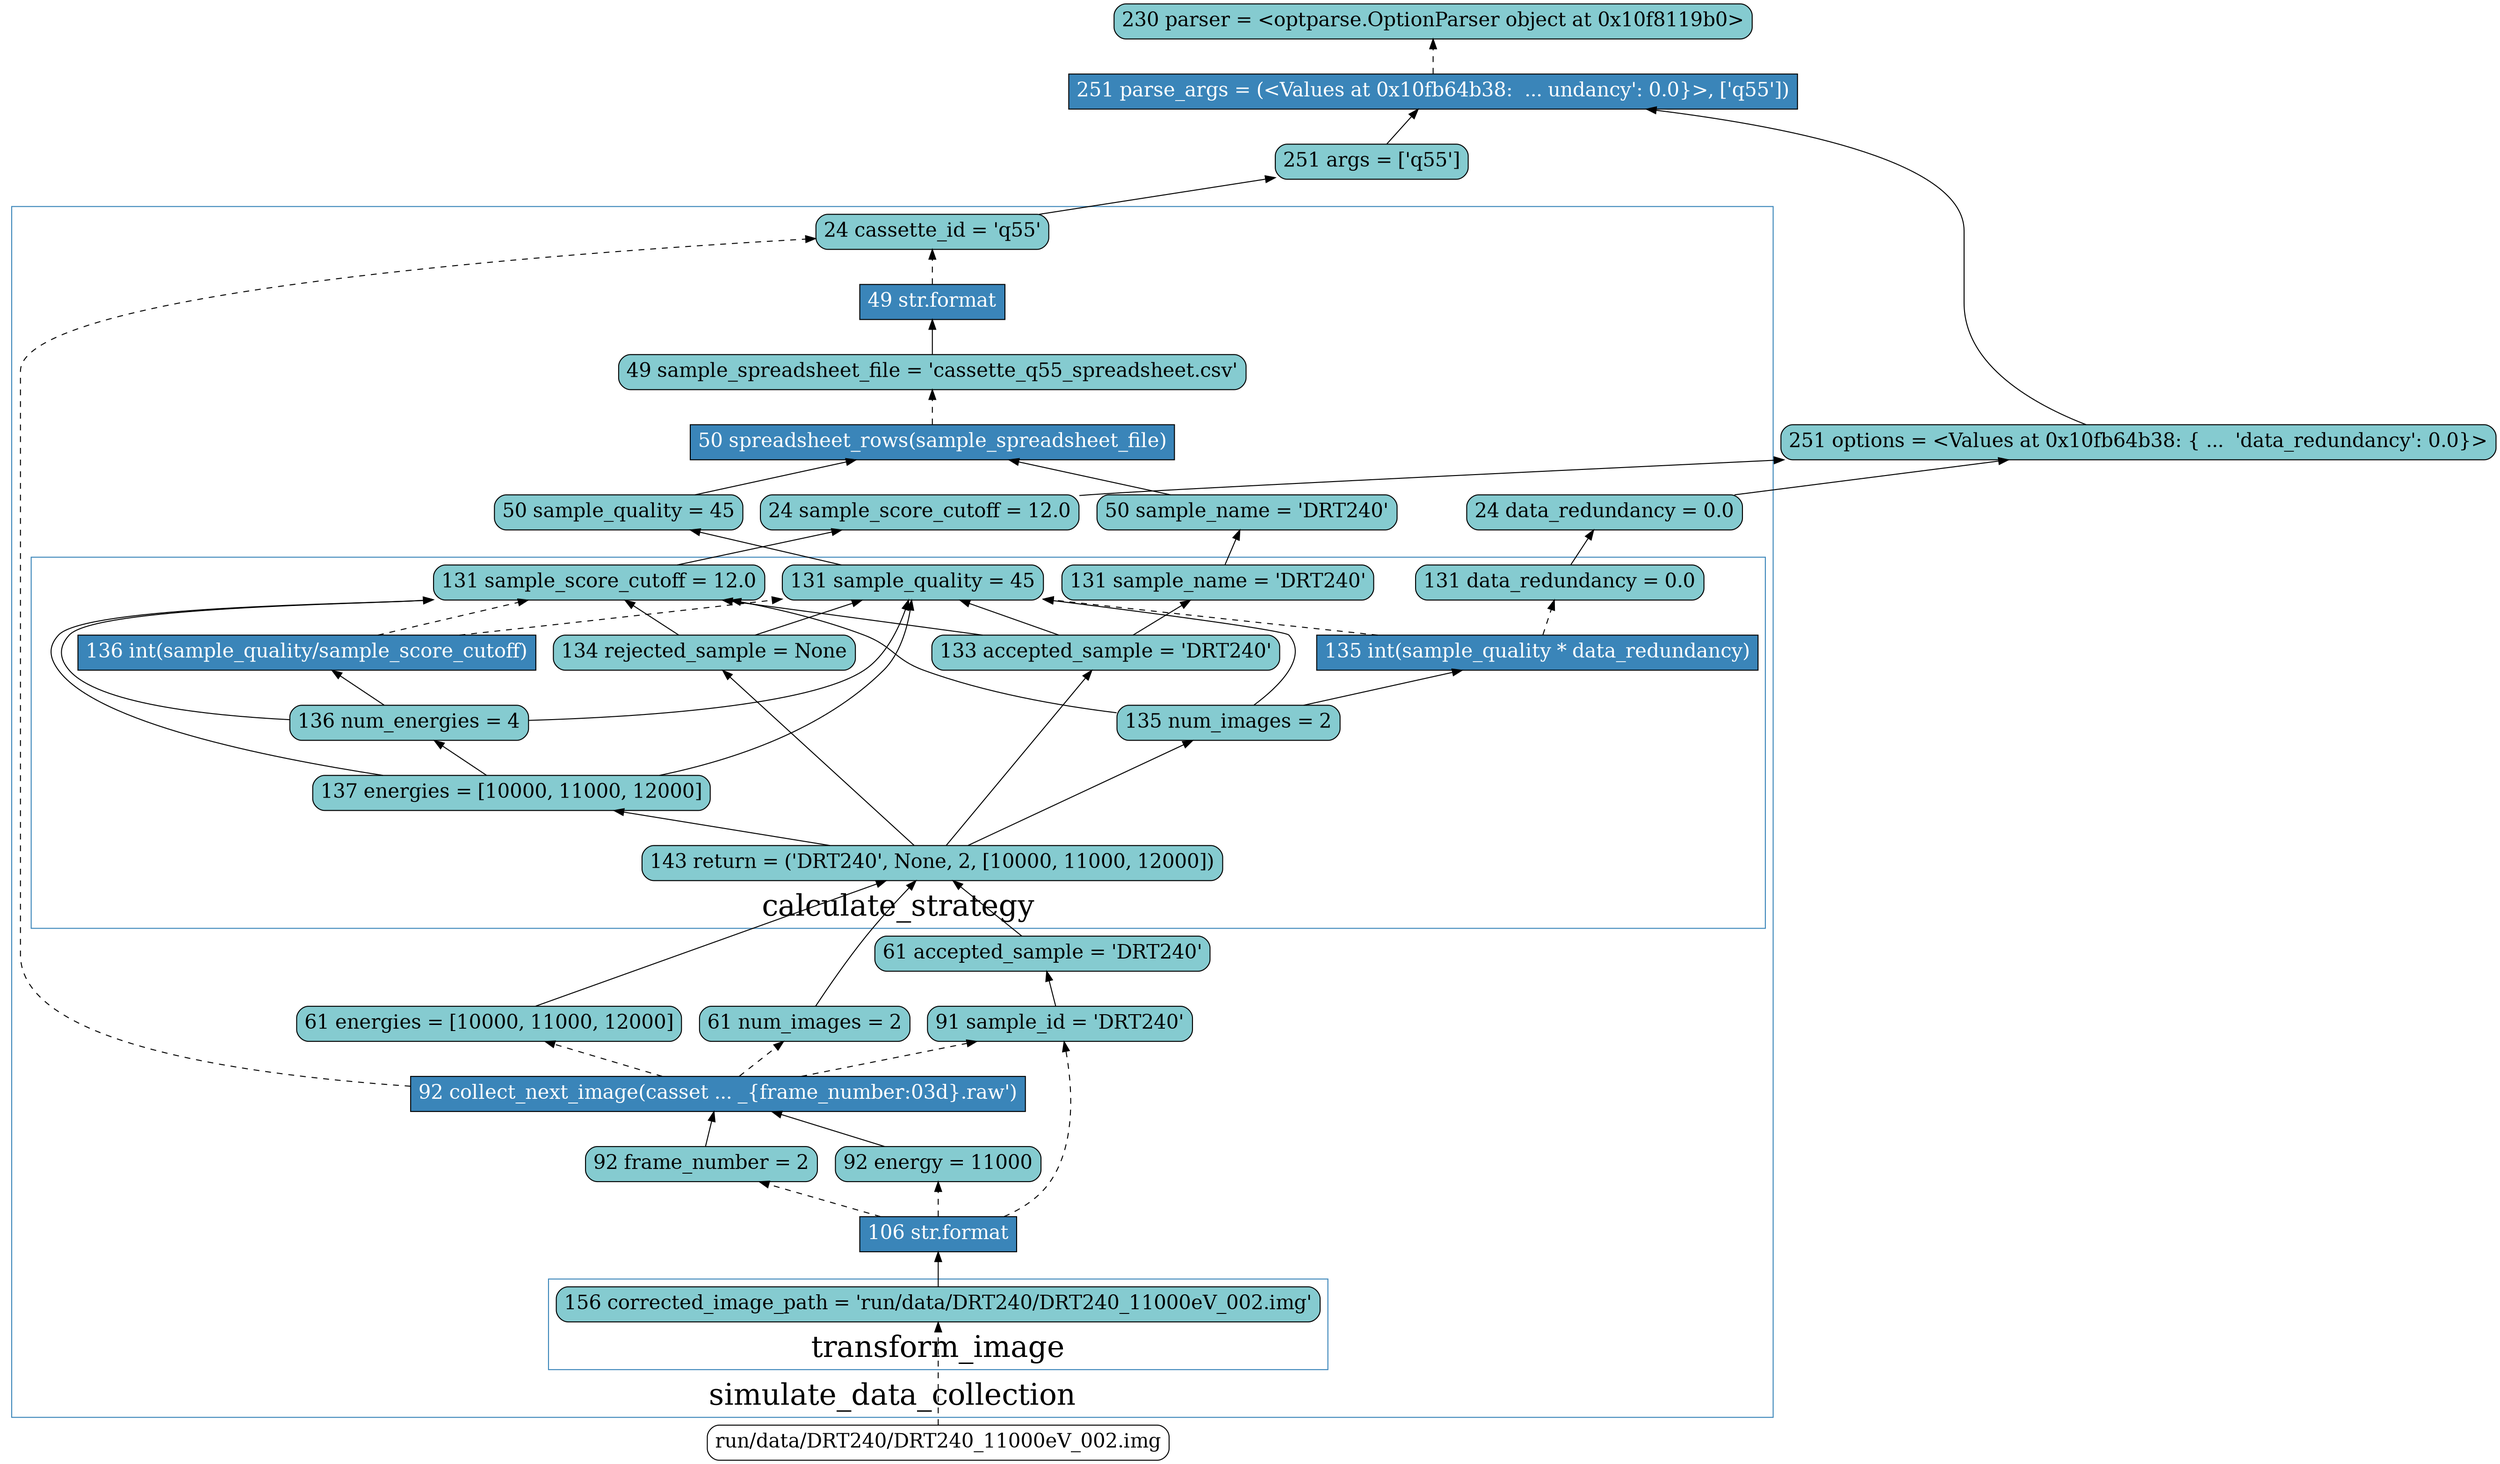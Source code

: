 digraph dependency {
    rankdir=BT;
    node[fontsize=20]
    subgraph cluster_3  {
        color="#3A85B9";
        fontsize=30;
        label = "module.__build_class__";
        subgraph cluster_4  {
            color="#3A85B9";
            fontsize=30;
            label = "run_logger";
        }
    }
    subgraph cluster_5  {
        color="#3A85B9";
        fontsize=30;
        label = "module.__build_class__";
        subgraph cluster_6  {
            color="#3A85B9";
            fontsize=30;
            label = "new_image_file";
        }
    }
    v_1_56 [label="230 parser = <optparse.OptionParser object at 0x10f8119b0>" fillcolor="#85CBD0" fontcolor="black" shape="box" style="rounded,filled"];
    v_1_72 [label="251 parse_args = (<Values at 0x10fb64b38:  ... undancy': 0.0}>, ['q55'])" fillcolor="#3A85B9" fontcolor="white" shape="box" style="filled"];
    v_1_73 [label="251 args = ['q55']" fillcolor="#85CBD0" fontcolor="black" shape="box" style="rounded,filled"];
    v_1_74 [label="251 options = <Values at 0x10fb64b38: { ...  'data_redundancy': 0.0}>" fillcolor="#85CBD0" fontcolor="black" shape="box" style="rounded,filled"];
    subgraph cluster_14  {
        color="#3A85B9";
        fontsize=30;
        label = "simulate_data_collection";
        v_14_80 [label="24 cassette_id = 'q55'" fillcolor="#85CBD0" fontcolor="black" shape="box" style="rounded,filled"];
        v_14_81 [label="24 sample_score_cutoff = 12.0" fillcolor="#85CBD0" fontcolor="black" shape="box" style="rounded,filled"];
        v_14_82 [label="24 data_redundancy = 0.0" fillcolor="#85CBD0" fontcolor="black" shape="box" style="rounded,filled"];
        v_14_80 [label="24 cassette_id = 'q55'" fillcolor="#85CBD0" fontcolor="black" shape="box" style="rounded,filled"];
        v_14_81 [label="24 sample_score_cutoff = 12.0" fillcolor="#85CBD0" fontcolor="black" shape="box" style="rounded,filled"];
        v_14_82 [label="24 data_redundancy = 0.0" fillcolor="#85CBD0" fontcolor="black" shape="box" style="rounded,filled"];
        subgraph cluster_22  {
            color="#3A85B9";
            fontsize=30;
            label = "__init__";
        }
        subgraph cluster_25  {
            color="#3A85B9";
            fontsize=30;
            label = "write";
        }
        subgraph cluster_32  {
            color="#3A85B9";
            fontsize=30;
            label = "write";
        }
        v_14_197 [label="49 str.format" fillcolor="#3A85B9" fontcolor="white" shape="box" style="filled"];
        v_14_198 [label="49 sample_spreadsheet_file = 'cassette_q55_spreadsheet.csv'" fillcolor="#85CBD0" fontcolor="black" shape="box" style="rounded,filled"];
        v_14_219 [label="50 spreadsheet_rows(sample_spreadsheet_file)" fillcolor="#3A85B9" fontcolor="white" shape="box" style="filled"];
        subgraph cluster_46  {
            color="#3A85B9";
            fontsize=30;
            label = "write";
        }
        subgraph cluster_53  {
            color="#3A85B9";
            fontsize=30;
            label = "calculate_strategy";
        }
        subgraph cluster_55  {
            color="#3A85B9";
            fontsize=30;
            label = "write";
        }
        subgraph cluster_68  {
            color="#3A85B9";
            fontsize=30;
            label = "write";
        }
        v_14_361 [label="50 sample_name = 'DRT240'" fillcolor="#85CBD0" fontcolor="black" shape="box" style="rounded,filled"];
        v_14_362 [label="50 sample_quality = 45" fillcolor="#85CBD0" fontcolor="black" shape="box" style="rounded,filled"];
        subgraph cluster_75  {
            color="#3A85B9";
            fontsize=30;
            label = "calculate_strategy";
            v_75_377 [label="143 return = ('DRT240', None, 2, [10000, 11000, 12000])" fillcolor="#85CBD0" fontcolor="black" shape="box" style="rounded,filled"];
            v_75_363 [label="131 sample_name = 'DRT240'" fillcolor="#85CBD0" fontcolor="black" shape="box" style="rounded,filled"];
            v_75_364 [label="131 sample_quality = 45" fillcolor="#85CBD0" fontcolor="black" shape="box" style="rounded,filled"];
            v_75_365 [label="131 sample_score_cutoff = 12.0" fillcolor="#85CBD0" fontcolor="black" shape="box" style="rounded,filled"];
            v_75_366 [label="131 data_redundancy = 0.0" fillcolor="#85CBD0" fontcolor="black" shape="box" style="rounded,filled"];
            v_75_363 [label="131 sample_name = 'DRT240'" fillcolor="#85CBD0" fontcolor="black" shape="box" style="rounded,filled"];
            v_75_364 [label="131 sample_quality = 45" fillcolor="#85CBD0" fontcolor="black" shape="box" style="rounded,filled"];
            v_75_365 [label="131 sample_score_cutoff = 12.0" fillcolor="#85CBD0" fontcolor="black" shape="box" style="rounded,filled"];
            v_75_366 [label="131 data_redundancy = 0.0" fillcolor="#85CBD0" fontcolor="black" shape="box" style="rounded,filled"];
            v_75_368 [label="133 accepted_sample = 'DRT240'" fillcolor="#85CBD0" fontcolor="black" shape="box" style="rounded,filled"];
            v_75_369 [label="134 rejected_sample = None" fillcolor="#85CBD0" fontcolor="black" shape="box" style="rounded,filled"];
            v_75_370 [label="135 int(sample_quality * data_redundancy)" fillcolor="#3A85B9" fontcolor="white" shape="box" style="filled"];
            v_75_372 [label="135 num_images = 2" fillcolor="#85CBD0" fontcolor="black" shape="box" style="rounded,filled"];
            v_75_373 [label="136 num_energies = 4" fillcolor="#85CBD0" fontcolor="black" shape="box" style="rounded,filled"];
            v_75_374 [label="136 int(sample_quality/sample_score_cutoff)" fillcolor="#3A85B9" fontcolor="white" shape="box" style="filled"];
            v_75_376 [label="137 energies = [10000, 11000, 12000]" fillcolor="#85CBD0" fontcolor="black" shape="box" style="rounded,filled"];
            v_75_377 [label="143 return = ('DRT240', None, 2, [10000, 11000, 12000])" fillcolor="#85CBD0" fontcolor="black" shape="box" style="rounded,filled"];
        }
        v_14_380 [label="61 accepted_sample = 'DRT240'" fillcolor="#85CBD0" fontcolor="black" shape="box" style="rounded,filled"];
        v_14_381 [label="61 energies = [10000, 11000, 12000]" fillcolor="#85CBD0" fontcolor="black" shape="box" style="rounded,filled"];
        v_14_382 [label="61 num_images = 2" fillcolor="#85CBD0" fontcolor="black" shape="box" style="rounded,filled"];
        subgraph cluster_77  {
            color="#3A85B9";
            fontsize=30;
            label = "write";
        }
        v_14_417 [label="91 sample_id = 'DRT240'" fillcolor="#85CBD0" fontcolor="black" shape="box" style="rounded,filled"];
        v_14_453 [label="92 collect_next_image(casset ... _{frame_number:03d}.raw')" fillcolor="#3A85B9" fontcolor="white" shape="box" style="filled"];
        subgraph cluster_94  {
            color="#3A85B9";
            fontsize=30;
            label = "write";
        }
        subgraph cluster_102  {
            color="#3A85B9";
            fontsize=30;
            label = "transform_image";
        }
        subgraph cluster_131  {
            color="#3A85B9";
            fontsize=30;
            label = "write";
        }
        subgraph cluster_151  {
            color="#3A85B9";
            fontsize=30;
            label = "write";
        }
        subgraph cluster_159  {
            color="#3A85B9";
            fontsize=30;
            label = "transform_image";
        }
        subgraph cluster_188  {
            color="#3A85B9";
            fontsize=30;
            label = "write";
        }
        subgraph cluster_208  {
            color="#3A85B9";
            fontsize=30;
            label = "write";
        }
        subgraph cluster_216  {
            color="#3A85B9";
            fontsize=30;
            label = "transform_image";
        }
        subgraph cluster_245  {
            color="#3A85B9";
            fontsize=30;
            label = "write";
        }
        subgraph cluster_265  {
            color="#3A85B9";
            fontsize=30;
            label = "write";
        }
        v_14_1511 [label="92 energy = 11000" fillcolor="#85CBD0" fontcolor="black" shape="box" style="rounded,filled"];
        v_14_1512 [label="92 frame_number = 2" fillcolor="#85CBD0" fontcolor="black" shape="box" style="rounded,filled"];
        v_14_1517 [label="106 str.format" fillcolor="#3A85B9" fontcolor="white" shape="box" style="filled"];
        subgraph cluster_273  {
            color="#3A85B9";
            fontsize=30;
            label = "transform_image";
            v_273_1519 [label="156 corrected_image_path = 'run/data/DRT240/DRT240_11000eV_002.img'" fillcolor="#85CBD0" fontcolor="black" shape="box" style="rounded,filled"];
            v_273_1519 [label="156 corrected_image_path = 'run/data/DRT240/DRT240_11000eV_002.img'" fillcolor="#85CBD0" fontcolor="black" shape="box" style="rounded,filled"];
        }
        subgraph cluster_302  {
            color="#3A85B9";
            fontsize=30;
            label = "write";
        }
        subgraph cluster_322  {
            color="#3A85B9";
            fontsize=30;
            label = "write";
        }
        subgraph cluster_330  {
            color="#3A85B9";
            fontsize=30;
            label = "transform_image";
        }
        subgraph cluster_359  {
            color="#3A85B9";
            fontsize=30;
            label = "write";
        }
        subgraph cluster_379  {
            color="#3A85B9";
            fontsize=30;
            label = "write";
        }
        subgraph cluster_387  {
            color="#3A85B9";
            fontsize=30;
            label = "transform_image";
        }
        subgraph cluster_416  {
            color="#3A85B9";
            fontsize=30;
            label = "write";
        }
        subgraph cluster_426  {
            color="#3A85B9";
            fontsize=30;
            label = "collect_next_image";
        }
        subgraph cluster_430  {
            color="#3A85B9";
            fontsize=30;
            label = "write";
        }
        subgraph cluster_437  {
            color="#3A85B9";
            fontsize=30;
            label = "calculate_strategy";
        }
        subgraph cluster_439  {
            color="#3A85B9";
            fontsize=30;
            label = "write";
        }
        subgraph cluster_456  {
            color="#3A85B9";
            fontsize=30;
            label = "write";
        }
        subgraph cluster_464  {
            color="#3A85B9";
            fontsize=30;
            label = "transform_image";
        }
        subgraph cluster_493  {
            color="#3A85B9";
            fontsize=30;
            label = "write";
        }
        subgraph cluster_513  {
            color="#3A85B9";
            fontsize=30;
            label = "write";
        }
        subgraph cluster_521  {
            color="#3A85B9";
            fontsize=30;
            label = "transform_image";
        }
        subgraph cluster_550  {
            color="#3A85B9";
            fontsize=30;
            label = "write";
        }
        subgraph cluster_570  {
            color="#3A85B9";
            fontsize=30;
            label = "write";
        }
        subgraph cluster_578  {
            color="#3A85B9";
            fontsize=30;
            label = "transform_image";
        }
        subgraph cluster_607  {
            color="#3A85B9";
            fontsize=30;
            label = "write";
        }
        subgraph cluster_627  {
            color="#3A85B9";
            fontsize=30;
            label = "write";
        }
        subgraph cluster_635  {
            color="#3A85B9";
            fontsize=30;
            label = "transform_image";
        }
        subgraph cluster_664  {
            color="#3A85B9";
            fontsize=30;
            label = "write";
        }
        subgraph cluster_674  {
            color="#3A85B9";
            fontsize=30;
            label = "collect_next_image";
        }
        subgraph cluster_675  {
            color="#3A85B9";
            fontsize=30;
            label = "spreadsheet_rows";
        }
        subgraph cluster_677  {
            color="#3A85B9";
            fontsize=30;
            label = "__exit__";
        }
    }
    a_23 [label="run/data/DRT240/DRT240_11000eV_002.img" fillcolor="white" fontcolor="black" shape="box" style="rounded,filled"];
    v_75_374 -> v_75_365 [style="dashed"];
    v_75_369 -> v_75_365 [style=""];
    v_75_372 -> v_75_364 [style=""];
    v_14_1517 -> v_14_417 [style="dashed"];
    v_14_198 -> v_14_197 [style=""];
    v_14_1517 -> v_14_1511 [style="dashed"];
    v_75_376 -> v_75_364 [style=""];
    v_75_364 -> v_14_362 [style=""];
    v_14_80 -> v_1_73 [style=""];
    v_75_376 -> v_75_373 [style=""];
    v_75_377 -> v_75_368 [style=""];
    a_23 -> v_273_1519 [style="dashed"];
    v_75_370 -> v_75_366 [style="dashed"];
    v_75_373 -> v_75_374 [style=""];
    v_273_1519 -> v_14_1517 [style=""];
    v_14_382 -> v_75_377 [style=""];
    v_75_368 -> v_75_364 [style=""];
    v_75_372 -> v_75_370 [style=""];
    v_75_370 -> v_75_364 [style="dashed"];
    v_14_219 -> v_14_198 [style="dashed"];
    v_75_374 -> v_75_364 [style="dashed"];
    v_14_381 -> v_75_377 [style=""];
    v_14_197 -> v_14_80 [style="dashed"];
    v_75_377 -> v_75_369 [style=""];
    v_75_377 -> v_75_376 [style=""];
    v_75_363 -> v_14_361 [style=""];
    v_75_373 -> v_75_364 [style=""];
    v_75_368 -> v_75_365 [style=""];
    v_14_453 -> v_14_417 [style="dashed"];
    v_1_72 -> v_1_56 [style="dashed"];
    v_1_73 -> v_1_72 [style=""];
    v_14_82 -> v_1_74 [style=""];
    v_1_74 -> v_1_72 [style=""];
    v_14_417 -> v_14_380 [style=""];
    v_75_365 -> v_14_81 [style=""];
    v_75_373 -> v_75_365 [style=""];
    v_14_81 -> v_1_74 [style=""];
    v_14_453 -> v_14_382 [style="dashed"];
    v_14_1512 -> v_14_453 [style=""];
    v_14_361 -> v_14_219 [style=""];
    v_75_377 -> v_75_372 [style=""];
    v_75_372 -> v_75_365 [style=""];
    v_75_366 -> v_14_82 [style=""];
    v_14_1517 -> v_14_1512 [style="dashed"];
    v_75_368 -> v_75_363 [style=""];
    v_14_362 -> v_14_219 [style=""];
    v_14_453 -> v_14_381 [style="dashed"];
    v_14_1511 -> v_14_453 [style=""];
    v_75_369 -> v_75_364 [style=""];
    v_14_453 -> v_14_80 [style="dashed"];
    v_14_380 -> v_75_377 [style=""];
    v_75_376 -> v_75_365 [style=""];
}

